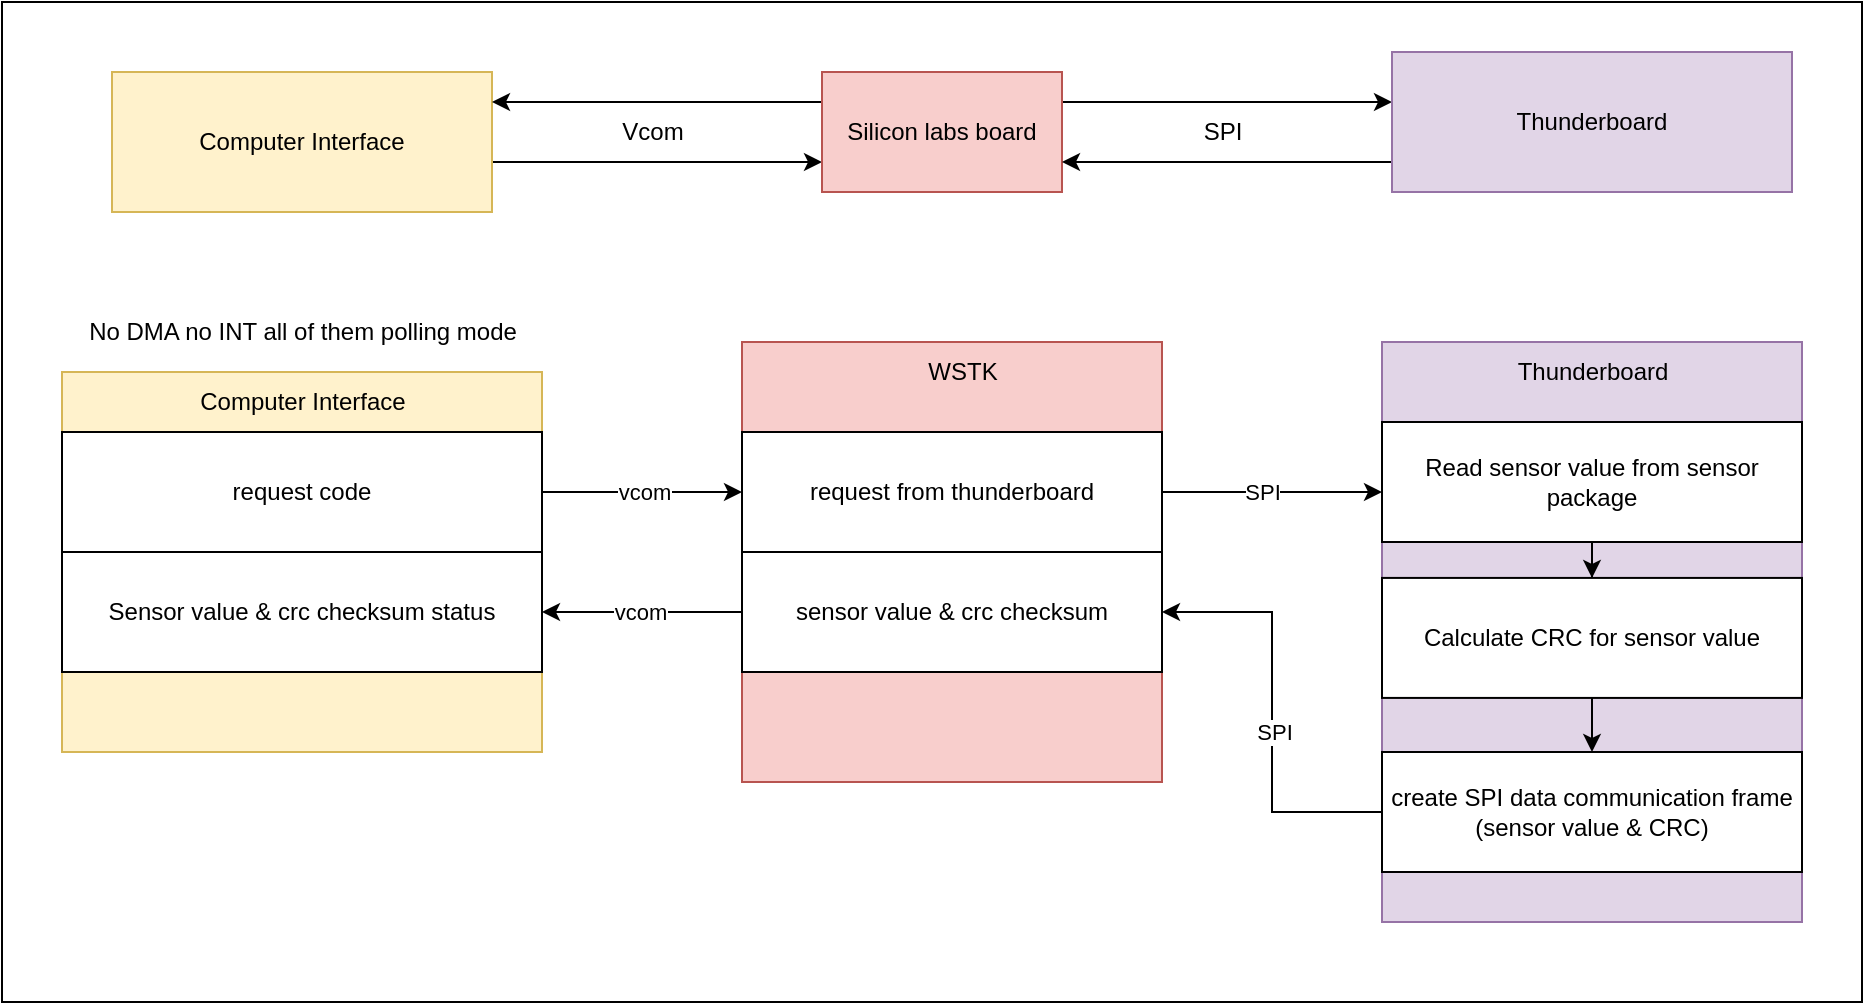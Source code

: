<mxfile version="20.8.16" type="device"><diagram name="Sayfa -1" id="E34qVL1tOE1piQDQSFjr"><mxGraphModel dx="1711" dy="2340" grid="1" gridSize="10" guides="1" tooltips="1" connect="1" arrows="1" fold="1" page="1" pageScale="1" pageWidth="827" pageHeight="1169" math="0" shadow="0"><root><mxCell id="0"/><mxCell id="1" parent="0"/><mxCell id="zoliCDm8TiE_7tubuByw-1" value="" style="whiteSpace=wrap;html=1;" vertex="1" parent="1"><mxGeometry x="50" y="-430" width="930" height="500" as="geometry"/></mxCell><mxCell id="Syq09XEkcqwEVWxzS_S_-1" value="" style="whiteSpace=wrap;html=1;fillColor=#fff2cc;strokeColor=#d6b656;" parent="1" vertex="1"><mxGeometry x="80" y="-245" width="240" height="190" as="geometry"/></mxCell><mxCell id="Syq09XEkcqwEVWxzS_S_-2" value="request code" style="whiteSpace=wrap;html=1;" parent="1" vertex="1"><mxGeometry x="80" y="-215" width="240" height="60" as="geometry"/></mxCell><mxCell id="Syq09XEkcqwEVWxzS_S_-3" value="" style="whiteSpace=wrap;html=1;fillColor=#f8cecc;strokeColor=#b85450;" parent="1" vertex="1"><mxGeometry x="420" y="-260" width="210" height="220" as="geometry"/></mxCell><mxCell id="Syq09XEkcqwEVWxzS_S_-4" style="edgeStyle=orthogonalEdgeStyle;rounded=0;orthogonalLoop=1;jettySize=auto;html=1;" parent="1" source="Syq09XEkcqwEVWxzS_S_-2" target="Syq09XEkcqwEVWxzS_S_-3" edge="1"><mxGeometry relative="1" as="geometry"><mxPoint x="325" y="-185" as="sourcePoint"/><Array as="points"><mxPoint x="400" y="-185"/><mxPoint x="400" y="-185"/></Array></mxGeometry></mxCell><mxCell id="Syq09XEkcqwEVWxzS_S_-5" value="vcom" style="edgeLabel;html=1;align=center;verticalAlign=middle;resizable=0;points=[];" parent="Syq09XEkcqwEVWxzS_S_-4" vertex="1" connectable="0"><mxGeometry x="-0.305" y="2" relative="1" as="geometry"><mxPoint x="16" y="2" as="offset"/></mxGeometry></mxCell><mxCell id="Syq09XEkcqwEVWxzS_S_-6" value="Computer Interface" style="text;html=1;align=center;verticalAlign=middle;resizable=0;points=[];autosize=1;strokeColor=none;fillColor=none;" parent="1" vertex="1"><mxGeometry x="135" y="-245" width="130" height="30" as="geometry"/></mxCell><mxCell id="Syq09XEkcqwEVWxzS_S_-7" value="Sensor value &amp;amp; crc checksum status" style="whiteSpace=wrap;html=1;" parent="1" vertex="1"><mxGeometry x="80" y="-155" width="240" height="60" as="geometry"/></mxCell><mxCell id="Syq09XEkcqwEVWxzS_S_-8" value="WSTK" style="text;html=1;align=center;verticalAlign=middle;resizable=0;points=[];autosize=1;strokeColor=none;fillColor=none;" parent="1" vertex="1"><mxGeometry x="500" y="-260" width="60" height="30" as="geometry"/></mxCell><mxCell id="Syq09XEkcqwEVWxzS_S_-9" style="edgeStyle=orthogonalEdgeStyle;rounded=0;orthogonalLoop=1;jettySize=auto;html=1;" parent="1" source="Syq09XEkcqwEVWxzS_S_-11" target="Syq09XEkcqwEVWxzS_S_-12" edge="1"><mxGeometry relative="1" as="geometry"><Array as="points"><mxPoint x="720" y="-185"/><mxPoint x="720" y="-185"/></Array></mxGeometry></mxCell><mxCell id="Syq09XEkcqwEVWxzS_S_-10" value="SPI" style="edgeLabel;html=1;align=center;verticalAlign=middle;resizable=0;points=[];" parent="Syq09XEkcqwEVWxzS_S_-9" vertex="1" connectable="0"><mxGeometry x="-0.184" y="2" relative="1" as="geometry"><mxPoint x="5" y="2" as="offset"/></mxGeometry></mxCell><mxCell id="Syq09XEkcqwEVWxzS_S_-11" value="request from thunderboard" style="whiteSpace=wrap;html=1;" parent="1" vertex="1"><mxGeometry x="420" y="-215" width="210" height="60" as="geometry"/></mxCell><mxCell id="Syq09XEkcqwEVWxzS_S_-12" value="" style="whiteSpace=wrap;html=1;fillColor=#e1d5e7;strokeColor=#9673a6;" parent="1" vertex="1"><mxGeometry x="740" y="-260" width="210" height="290" as="geometry"/></mxCell><mxCell id="Syq09XEkcqwEVWxzS_S_-13" style="edgeStyle=orthogonalEdgeStyle;rounded=0;orthogonalLoop=1;jettySize=auto;html=1;" parent="1" source="Syq09XEkcqwEVWxzS_S_-15" target="Syq09XEkcqwEVWxzS_S_-7" edge="1"><mxGeometry relative="1" as="geometry"/></mxCell><mxCell id="Syq09XEkcqwEVWxzS_S_-14" value="vcom" style="edgeLabel;html=1;align=center;verticalAlign=middle;resizable=0;points=[];" parent="Syq09XEkcqwEVWxzS_S_-13" vertex="1" connectable="0"><mxGeometry x="-0.145" relative="1" as="geometry"><mxPoint x="-8" as="offset"/></mxGeometry></mxCell><mxCell id="Syq09XEkcqwEVWxzS_S_-15" value="sensor value &amp;amp; crc checksum" style="whiteSpace=wrap;html=1;" parent="1" vertex="1"><mxGeometry x="420" y="-155.0" width="210" height="60" as="geometry"/></mxCell><mxCell id="Syq09XEkcqwEVWxzS_S_-16" value="Thunderboard" style="text;html=1;align=center;verticalAlign=middle;resizable=0;points=[];autosize=1;strokeColor=none;fillColor=none;" parent="1" vertex="1"><mxGeometry x="795" y="-260" width="100" height="30" as="geometry"/></mxCell><mxCell id="Syq09XEkcqwEVWxzS_S_-17" style="edgeStyle=orthogonalEdgeStyle;rounded=0;orthogonalLoop=1;jettySize=auto;html=1;" parent="1" source="Syq09XEkcqwEVWxzS_S_-18" target="Syq09XEkcqwEVWxzS_S_-20" edge="1"><mxGeometry relative="1" as="geometry"/></mxCell><mxCell id="Syq09XEkcqwEVWxzS_S_-18" value="Read sensor value from sensor package" style="whiteSpace=wrap;html=1;" parent="1" vertex="1"><mxGeometry x="740" y="-220" width="210" height="60" as="geometry"/></mxCell><mxCell id="Syq09XEkcqwEVWxzS_S_-19" value="" style="edgeStyle=orthogonalEdgeStyle;rounded=0;orthogonalLoop=1;jettySize=auto;html=1;" parent="1" source="Syq09XEkcqwEVWxzS_S_-20" target="Syq09XEkcqwEVWxzS_S_-23" edge="1"><mxGeometry relative="1" as="geometry"/></mxCell><mxCell id="Syq09XEkcqwEVWxzS_S_-20" value="Calculate CRC for sensor value" style="whiteSpace=wrap;html=1;" parent="1" vertex="1"><mxGeometry x="740" y="-142.04" width="210" height="60" as="geometry"/></mxCell><mxCell id="Syq09XEkcqwEVWxzS_S_-21" style="edgeStyle=orthogonalEdgeStyle;rounded=0;orthogonalLoop=1;jettySize=auto;html=1;entryX=1;entryY=0.5;entryDx=0;entryDy=0;" parent="1" source="Syq09XEkcqwEVWxzS_S_-23" target="Syq09XEkcqwEVWxzS_S_-15" edge="1"><mxGeometry relative="1" as="geometry"/></mxCell><mxCell id="Syq09XEkcqwEVWxzS_S_-22" value="SPI" style="edgeLabel;html=1;align=center;verticalAlign=middle;resizable=0;points=[];" parent="Syq09XEkcqwEVWxzS_S_-21" vertex="1" connectable="0"><mxGeometry x="-0.095" relative="1" as="geometry"><mxPoint x="1" as="offset"/></mxGeometry></mxCell><mxCell id="Syq09XEkcqwEVWxzS_S_-23" value="create SPI&amp;nbsp;data communication frame&lt;br&gt;(sensor value &amp;amp; CRC)" style="whiteSpace=wrap;html=1;" parent="1" vertex="1"><mxGeometry x="740" y="-55.0" width="210" height="60" as="geometry"/></mxCell><mxCell id="Syq09XEkcqwEVWxzS_S_-24" value="No DMA no INT all of them polling mode" style="text;html=1;align=center;verticalAlign=middle;resizable=0;points=[];autosize=1;strokeColor=none;fillColor=none;" parent="1" vertex="1"><mxGeometry x="80" y="-280" width="240" height="30" as="geometry"/></mxCell><mxCell id="Syq09XEkcqwEVWxzS_S_-25" value="" style="edgeStyle=orthogonalEdgeStyle;rounded=0;orthogonalLoop=1;jettySize=auto;html=1;" parent="1" source="Syq09XEkcqwEVWxzS_S_-26" target="Syq09XEkcqwEVWxzS_S_-29" edge="1"><mxGeometry relative="1" as="geometry"><Array as="points"><mxPoint x="410" y="-350"/><mxPoint x="410" y="-350"/></Array></mxGeometry></mxCell><mxCell id="Syq09XEkcqwEVWxzS_S_-26" value="Computer Interface" style="whiteSpace=wrap;html=1;fillColor=#fff2cc;strokeColor=#d6b656;" parent="1" vertex="1"><mxGeometry x="105" y="-395" width="190" height="70" as="geometry"/></mxCell><mxCell id="Syq09XEkcqwEVWxzS_S_-27" value="" style="edgeStyle=orthogonalEdgeStyle;rounded=0;orthogonalLoop=1;jettySize=auto;html=1;" parent="1" source="Syq09XEkcqwEVWxzS_S_-29" target="Syq09XEkcqwEVWxzS_S_-31" edge="1"><mxGeometry relative="1" as="geometry"><Array as="points"><mxPoint x="620" y="-380"/><mxPoint x="620" y="-380"/></Array></mxGeometry></mxCell><mxCell id="Syq09XEkcqwEVWxzS_S_-28" style="edgeStyle=orthogonalEdgeStyle;rounded=0;orthogonalLoop=1;jettySize=auto;html=1;" parent="1" source="Syq09XEkcqwEVWxzS_S_-29" target="Syq09XEkcqwEVWxzS_S_-26" edge="1"><mxGeometry relative="1" as="geometry"><Array as="points"><mxPoint x="410" y="-380"/><mxPoint x="410" y="-380"/></Array></mxGeometry></mxCell><mxCell id="Syq09XEkcqwEVWxzS_S_-29" value="Silicon labs board" style="whiteSpace=wrap;html=1;fillColor=#f8cecc;strokeColor=#b85450;" parent="1" vertex="1"><mxGeometry x="460" y="-395" width="120" height="60" as="geometry"/></mxCell><mxCell id="Syq09XEkcqwEVWxzS_S_-30" style="edgeStyle=orthogonalEdgeStyle;rounded=0;orthogonalLoop=1;jettySize=auto;html=1;" parent="1" source="Syq09XEkcqwEVWxzS_S_-31" target="Syq09XEkcqwEVWxzS_S_-29" edge="1"><mxGeometry relative="1" as="geometry"><Array as="points"><mxPoint x="620" y="-350"/><mxPoint x="620" y="-350"/></Array></mxGeometry></mxCell><mxCell id="Syq09XEkcqwEVWxzS_S_-31" value="Thunderboard" style="whiteSpace=wrap;html=1;fillColor=#e1d5e7;strokeColor=#9673a6;" parent="1" vertex="1"><mxGeometry x="745" y="-405" width="200" height="70" as="geometry"/></mxCell><mxCell id="Syq09XEkcqwEVWxzS_S_-32" value="SPI" style="text;html=1;align=center;verticalAlign=middle;resizable=0;points=[];autosize=1;strokeColor=none;fillColor=none;" parent="1" vertex="1"><mxGeometry x="640" y="-380" width="40" height="30" as="geometry"/></mxCell><mxCell id="Syq09XEkcqwEVWxzS_S_-33" value="Vcom" style="text;html=1;align=center;verticalAlign=middle;resizable=0;points=[];autosize=1;strokeColor=none;fillColor=none;" parent="1" vertex="1"><mxGeometry x="350" y="-380" width="50" height="30" as="geometry"/></mxCell></root></mxGraphModel></diagram></mxfile>